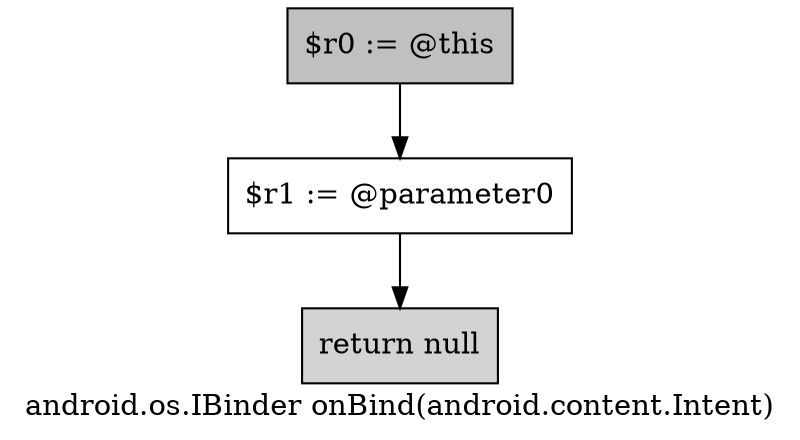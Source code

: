 digraph "android.os.IBinder onBind(android.content.Intent)" {
    label="android.os.IBinder onBind(android.content.Intent)";
    node [shape=box];
    "0" [style=filled,fillcolor=gray,label="$r0 := @this",];
    "1" [label="$r1 := @parameter0",];
    "0"->"1";
    "2" [style=filled,fillcolor=lightgray,label="return null",];
    "1"->"2";
}
